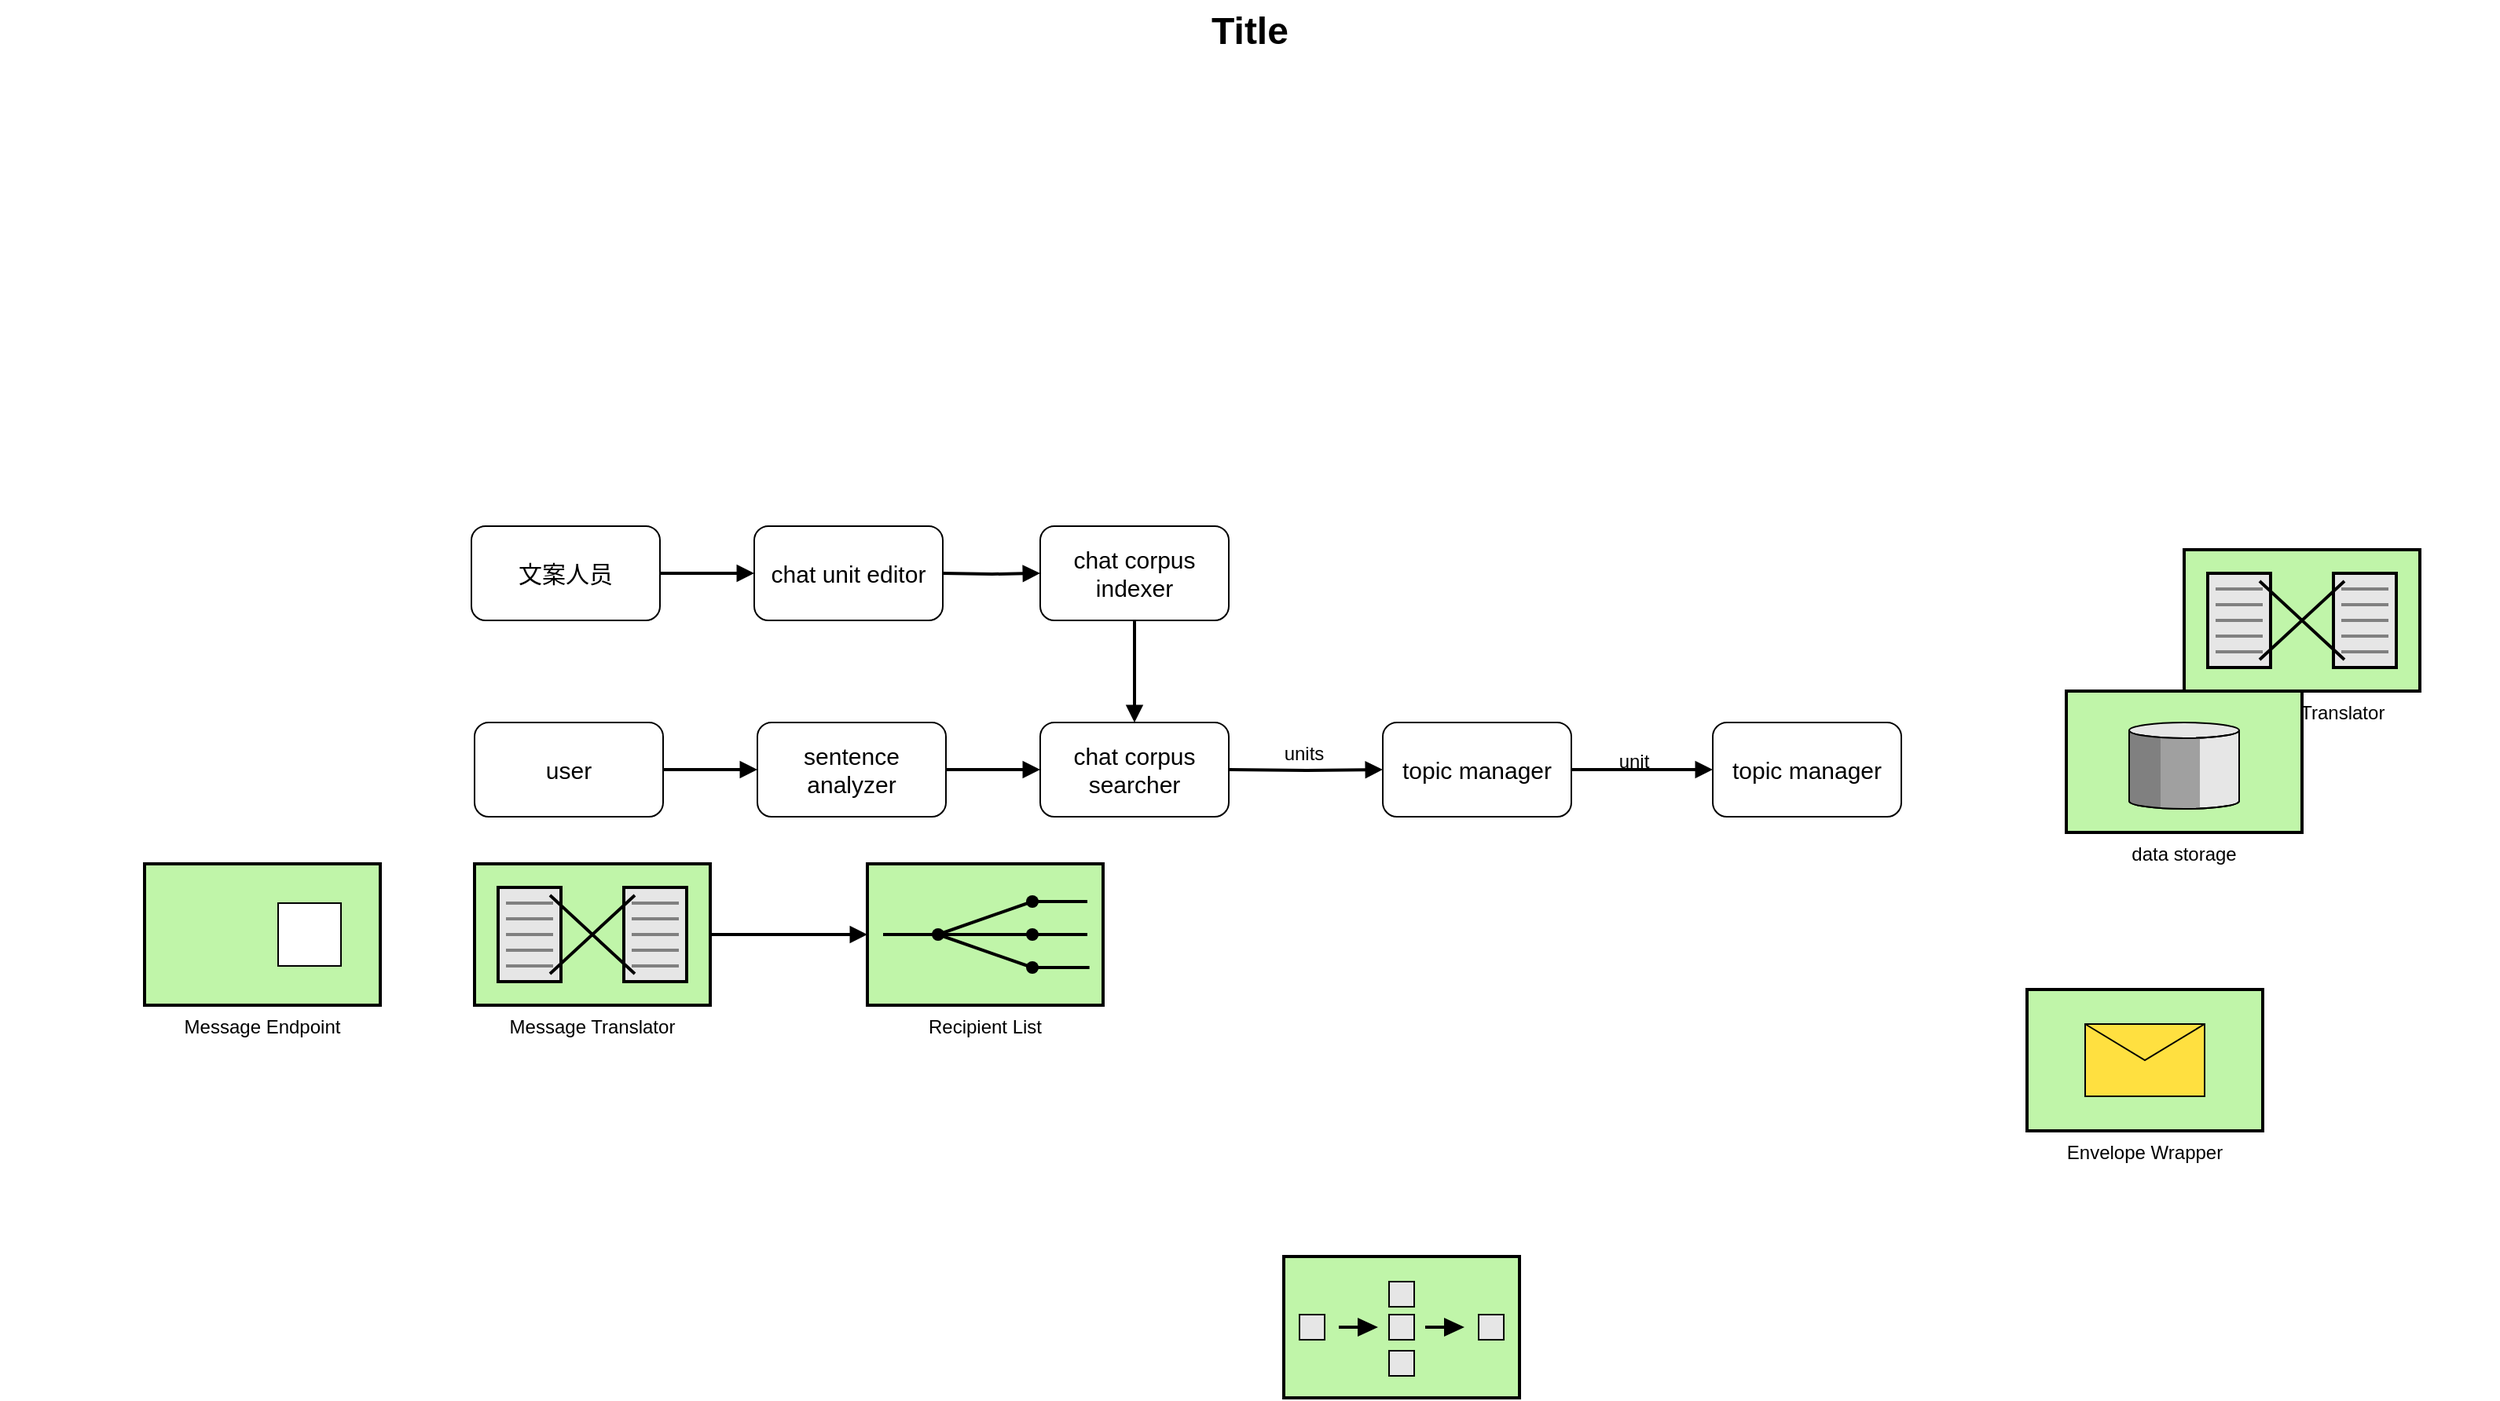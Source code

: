 <mxfile pages="1" version="11.2.4" type="github"><diagram name="Page-1" id="74b105a0-9070-1c63-61bc-23e55f88626e"><mxGraphModel dx="696" dy="339" grid="1" gridSize="10" guides="1" tooltips="1" connect="1" arrows="1" fold="1" page="1" pageScale="1.5" pageWidth="1169" pageHeight="826" background="none" math="0" shadow="0"><root><mxCell id="0" style=";html=1;"/><mxCell id="1" style=";html=1;" parent="0"/><mxCell id="10b056a9c633e61c-18" style="edgeStyle=orthogonalEdgeStyle;rounded=0;html=1;endArrow=block;endFill=1;jettySize=auto;orthogonalLoop=1;strokeWidth=2;startArrow=none;startFill=0;" parent="1" source="10b056a9c633e61c-1" target="10b056a9c633e61c-2" edge="1"><mxGeometry relative="1" as="geometry"/></mxCell><mxCell id="10b056a9c633e61c-1" value="Message Translator" style="strokeWidth=2;dashed=0;align=center;fontSize=12;shape=mxgraph.eip.message_translator;fillColor=#c0f5a9;strokeColor=#000000;verticalLabelPosition=bottom;verticalAlign=top;" parent="1" vertex="1"><mxGeometry x="382" y="590" width="150" height="90" as="geometry"/></mxCell><mxCell id="10b056a9c633e61c-2" value="Recipient List" style="strokeWidth=2;dashed=0;align=center;fontSize=12;fillColor=#c0f5a9;verticalLabelPosition=bottom;verticalAlign=top;strokeColor=#000000;shape=mxgraph.eip.recipient_list;" parent="1" vertex="1"><mxGeometry x="632" y="590" width="150" height="90" as="geometry"/></mxCell><mxCell id="10b056a9c633e61c-17" style="edgeStyle=orthogonalEdgeStyle;rounded=0;html=1;endArrow=block;endFill=1;jettySize=auto;orthogonalLoop=1;strokeWidth=2;startArrow=none;startFill=0;exitX=1;exitY=0.5;exitDx=0;exitDy=0;entryX=0;entryY=0.5;entryDx=0;entryDy=0;fontSize=15;" parent="1" source="3V90F-gYjFNUInid9d5o-7" target="3V90F-gYjFNUInid9d5o-6" edge="1"><mxGeometry relative="1" as="geometry"/></mxCell><mxCell id="10b056a9c633e61c-4" value="Message Endpoint" style="strokeWidth=2;dashed=0;align=center;fontSize=12;shape=rect;verticalLabelPosition=bottom;verticalAlign=top;fillColor=#c0f5a9;strokeColor=#000000;" parent="1" vertex="1"><mxGeometry x="172" y="590" width="150" height="90" as="geometry"/></mxCell><mxCell id="10b056a9c633e61c-5" value="" style="strokeWidth=1;dashed=0;align=center;fontSize=8;shape=rect;fillColor=#ffffff;strokeColor=#000000;" parent="10b056a9c633e61c-4" vertex="1"><mxGeometry x="85" y="25" width="40" height="40" as="geometry"/></mxCell><mxCell id="10b056a9c633e61c-10" value="Message Translator" style="strokeWidth=2;dashed=0;align=center;fontSize=12;shape=mxgraph.eip.message_translator;fillColor=#c0f5a9;strokeColor=#000000;verticalLabelPosition=bottom;verticalAlign=top;" parent="1" vertex="1"><mxGeometry x="1470" y="390" width="150" height="90" as="geometry"/></mxCell><mxCell id="10b056a9c633e61c-13" value="Envelope Wrapper" style="strokeWidth=2;dashed=0;align=center;fontSize=12;fillColor=#c0f5a9;verticalLabelPosition=bottom;verticalAlign=top;strokeColor=#000000;shape=mxgraph.eip.envelope_wrapper;" parent="1" vertex="1"><mxGeometry x="1370" y="670" width="150" height="90" as="geometry"/></mxCell><mxCell id="10b056a9c633e61c-14" value="" style="strokeWidth=2;dashed=0;align=center;fontSize=12;fillColor=#c0f5a9;verticalLabelPosition=bottom;verticalAlign=top;strokeColor=#000000;shape=mxgraph.eip.composed_message_processor;" parent="1" vertex="1"><mxGeometry x="897" y="840" width="150" height="90" as="geometry"/></mxCell><mxCell id="10b056a9c633e61c-15" value="data storage" style="strokeWidth=2;dashed=0;align=center;fontSize=12;verticalLabelPosition=bottom;verticalAlign=top;shape=mxgraph.eip.message_store;fillColor=#c0f5a9;strokeColor=#000000;" parent="1" vertex="1"><mxGeometry x="1395" y="480" width="150" height="90" as="geometry"/></mxCell><mxCell id="10b056a9c633e61c-30" value="Title" style="text;strokeColor=none;fillColor=none;html=1;fontSize=24;fontStyle=1;verticalAlign=middle;align=center;" parent="1" vertex="1"><mxGeometry x="80" y="40" width="1590" height="40" as="geometry"/></mxCell><mxCell id="3V90F-gYjFNUInid9d5o-6" value="chat unit editor" style="rounded=1;whiteSpace=wrap;html=1;fontSize=15;" parent="1" vertex="1"><mxGeometry x="560" y="375" width="120" height="60" as="geometry"/></mxCell><mxCell id="3V90F-gYjFNUInid9d5o-7" value="文案人员" style="rounded=1;whiteSpace=wrap;html=1;fontSize=15;" parent="1" vertex="1"><mxGeometry x="380" y="375" width="120" height="60" as="geometry"/></mxCell><mxCell id="3V90F-gYjFNUInid9d5o-9" style="edgeStyle=orthogonalEdgeStyle;rounded=0;html=1;endArrow=block;endFill=1;jettySize=auto;orthogonalLoop=1;strokeWidth=2;startArrow=none;startFill=0;exitX=1;exitY=0.5;exitDx=0;exitDy=0;entryX=0;entryY=0.5;entryDx=0;entryDy=0;fontSize=15;" parent="1" source="3V90F-gYjFNUInid9d5o-11" target="3V90F-gYjFNUInid9d5o-10" edge="1"><mxGeometry relative="1" as="geometry"/></mxCell><mxCell id="3V90F-gYjFNUInid9d5o-10" value="sentence analyzer" style="rounded=1;whiteSpace=wrap;html=1;fontSize=15;" parent="1" vertex="1"><mxGeometry x="562" y="500" width="120" height="60" as="geometry"/></mxCell><mxCell id="3V90F-gYjFNUInid9d5o-11" value="user" style="rounded=1;whiteSpace=wrap;html=1;fontSize=15;" parent="1" vertex="1"><mxGeometry x="382" y="500" width="120" height="60" as="geometry"/></mxCell><mxCell id="3V90F-gYjFNUInid9d5o-12" style="edgeStyle=orthogonalEdgeStyle;rounded=0;html=1;endArrow=block;endFill=1;jettySize=auto;orthogonalLoop=1;strokeWidth=2;startArrow=none;startFill=0;exitX=1;exitY=0.5;exitDx=0;exitDy=0;entryX=0;entryY=0.5;entryDx=0;entryDy=0;fontSize=15;" parent="1" source="3V90F-gYjFNUInid9d5o-10" target="3V90F-gYjFNUInid9d5o-13" edge="1"><mxGeometry relative="1" as="geometry"><mxPoint x="682" y="530" as="sourcePoint"/></mxGeometry></mxCell><mxCell id="3V90F-gYjFNUInid9d5o-13" value="chat corpus searcher" style="rounded=1;whiteSpace=wrap;html=1;fontSize=15;" parent="1" vertex="1"><mxGeometry x="742" y="500" width="120" height="60" as="geometry"/></mxCell><mxCell id="3V90F-gYjFNUInid9d5o-14" style="edgeStyle=orthogonalEdgeStyle;rounded=0;html=1;endArrow=block;endFill=1;jettySize=auto;orthogonalLoop=1;strokeWidth=2;startArrow=none;startFill=0;exitX=1;exitY=0.5;exitDx=0;exitDy=0;entryX=0;entryY=0.5;entryDx=0;entryDy=0;fontSize=15;" parent="1" target="3V90F-gYjFNUInid9d5o-15" edge="1"><mxGeometry relative="1" as="geometry"><mxPoint x="862" y="530" as="sourcePoint"/></mxGeometry></mxCell><mxCell id="3V90F-gYjFNUInid9d5o-15" value="topic manager" style="rounded=1;whiteSpace=wrap;html=1;fontSize=15;" parent="1" vertex="1"><mxGeometry x="960" y="500" width="120" height="60" as="geometry"/></mxCell><mxCell id="MHREpomf1-_HwhP5B9DU-1" style="edgeStyle=orthogonalEdgeStyle;rounded=0;html=1;endArrow=block;endFill=1;jettySize=auto;orthogonalLoop=1;strokeWidth=2;startArrow=none;startFill=0;exitX=1;exitY=0.5;exitDx=0;exitDy=0;entryX=0;entryY=0.5;entryDx=0;entryDy=0;fontSize=15;" edge="1" parent="1" target="MHREpomf1-_HwhP5B9DU-2"><mxGeometry relative="1" as="geometry"><mxPoint x="680" y="405" as="sourcePoint"/></mxGeometry></mxCell><mxCell id="MHREpomf1-_HwhP5B9DU-2" value="chat corpus indexer" style="rounded=1;whiteSpace=wrap;html=1;fontSize=15;" vertex="1" parent="1"><mxGeometry x="742" y="375" width="120" height="60" as="geometry"/></mxCell><mxCell id="MHREpomf1-_HwhP5B9DU-3" style="edgeStyle=orthogonalEdgeStyle;rounded=0;html=1;endArrow=block;endFill=1;jettySize=auto;orthogonalLoop=1;strokeWidth=2;startArrow=none;startFill=0;exitX=0.5;exitY=1;exitDx=0;exitDy=0;entryX=0.5;entryY=0;entryDx=0;entryDy=0;fontSize=15;" edge="1" parent="1" source="MHREpomf1-_HwhP5B9DU-2" target="3V90F-gYjFNUInid9d5o-13"><mxGeometry relative="1" as="geometry"><mxPoint x="690" y="415" as="sourcePoint"/><mxPoint x="750" y="415" as="targetPoint"/></mxGeometry></mxCell><mxCell id="MHREpomf1-_HwhP5B9DU-4" value="topic manager" style="rounded=1;whiteSpace=wrap;html=1;fontSize=15;" vertex="1" parent="1"><mxGeometry x="1170" y="500" width="120" height="60" as="geometry"/></mxCell><mxCell id="MHREpomf1-_HwhP5B9DU-5" value="units" style="text;html=1;strokeColor=none;fillColor=none;align=center;verticalAlign=middle;whiteSpace=wrap;rounded=0;" vertex="1" parent="1"><mxGeometry x="890" y="510" width="40" height="20" as="geometry"/></mxCell><mxCell id="MHREpomf1-_HwhP5B9DU-6" style="edgeStyle=orthogonalEdgeStyle;rounded=0;html=1;endArrow=block;endFill=1;jettySize=auto;orthogonalLoop=1;strokeWidth=2;startArrow=none;startFill=0;exitX=1;exitY=0.5;exitDx=0;exitDy=0;entryX=0;entryY=0.5;entryDx=0;entryDy=0;fontSize=15;" edge="1" parent="1" source="3V90F-gYjFNUInid9d5o-15" target="MHREpomf1-_HwhP5B9DU-4"><mxGeometry relative="1" as="geometry"><mxPoint x="930" y="649.5" as="sourcePoint"/><mxPoint x="990.333" y="649.667" as="targetPoint"/></mxGeometry></mxCell><mxCell id="MHREpomf1-_HwhP5B9DU-7" value="unit" style="text;html=1;strokeColor=none;fillColor=none;align=center;verticalAlign=middle;whiteSpace=wrap;rounded=0;" vertex="1" parent="1"><mxGeometry x="1100" y="515" width="40" height="20" as="geometry"/></mxCell></root></mxGraphModel></diagram></mxfile>